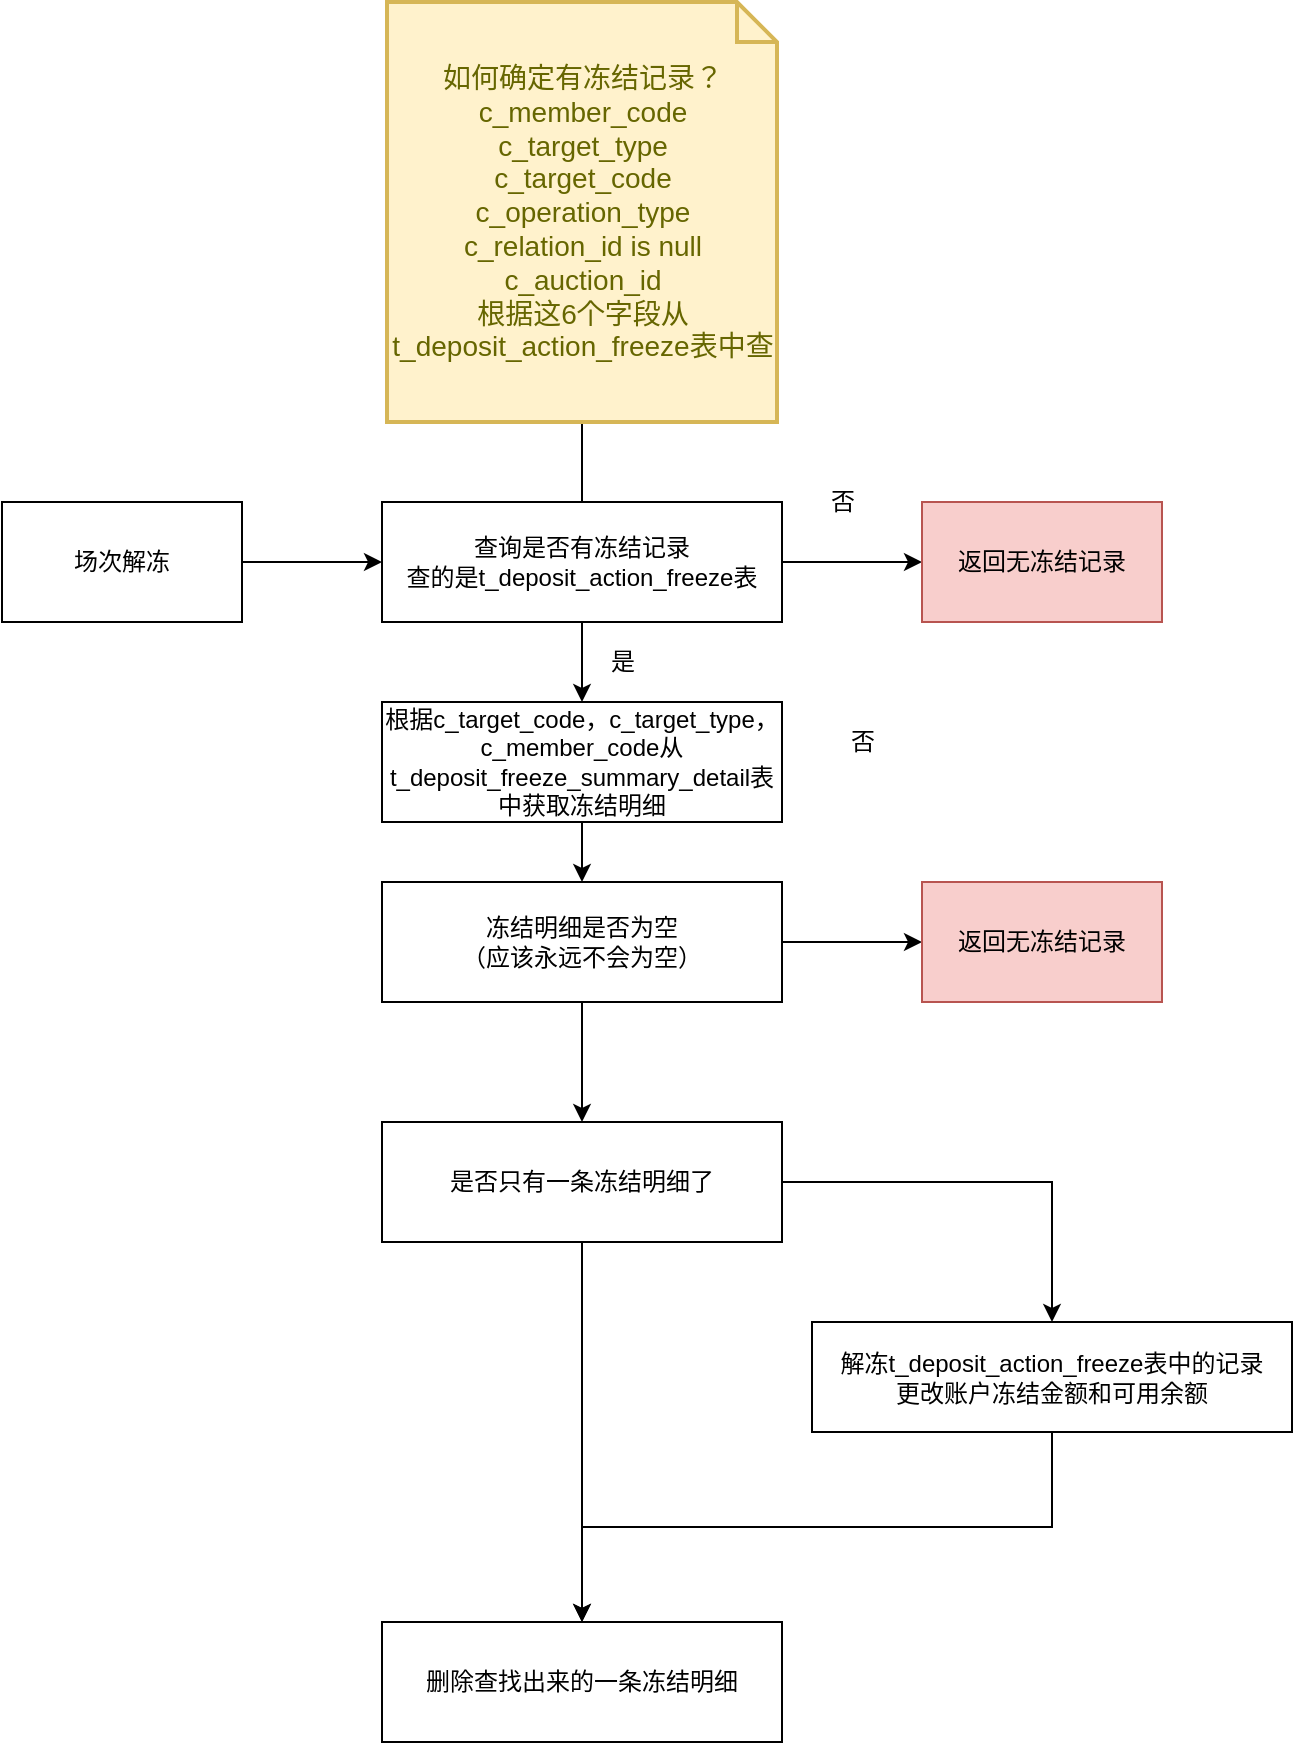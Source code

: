 <mxfile version="15.5.6" type="github">
  <diagram id="gBsn3VXn6Y7QZO9ZDrMK" name="Page-1">
    <mxGraphModel dx="1426" dy="1940" grid="1" gridSize="10" guides="1" tooltips="1" connect="1" arrows="1" fold="1" page="1" pageScale="1" pageWidth="827" pageHeight="1169" math="0" shadow="0">
      <root>
        <mxCell id="0" />
        <mxCell id="1" parent="0" />
        <mxCell id="9rnFfSIc-z7obeFBq_dU-28" style="edgeStyle=orthogonalEdgeStyle;rounded=0;orthogonalLoop=1;jettySize=auto;html=1;exitX=1;exitY=0.5;exitDx=0;exitDy=0;entryX=0;entryY=0.5;entryDx=0;entryDy=0;" edge="1" parent="1" source="9rnFfSIc-z7obeFBq_dU-1" target="9rnFfSIc-z7obeFBq_dU-2">
          <mxGeometry relative="1" as="geometry" />
        </mxCell>
        <mxCell id="9rnFfSIc-z7obeFBq_dU-1" value="场次解冻" style="rounded=0;whiteSpace=wrap;html=1;" vertex="1" parent="1">
          <mxGeometry x="60" y="110" width="120" height="60" as="geometry" />
        </mxCell>
        <mxCell id="9rnFfSIc-z7obeFBq_dU-5" style="edgeStyle=orthogonalEdgeStyle;rounded=0;orthogonalLoop=1;jettySize=auto;html=1;exitX=1;exitY=0.5;exitDx=0;exitDy=0;entryX=0;entryY=0.5;entryDx=0;entryDy=0;" edge="1" parent="1" source="9rnFfSIc-z7obeFBq_dU-2" target="9rnFfSIc-z7obeFBq_dU-4">
          <mxGeometry relative="1" as="geometry" />
        </mxCell>
        <mxCell id="9rnFfSIc-z7obeFBq_dU-16" style="edgeStyle=orthogonalEdgeStyle;rounded=0;orthogonalLoop=1;jettySize=auto;html=1;exitX=0.5;exitY=1;exitDx=0;exitDy=0;entryX=0.5;entryY=0;entryDx=0;entryDy=0;" edge="1" parent="1" source="9rnFfSIc-z7obeFBq_dU-2" target="9rnFfSIc-z7obeFBq_dU-15">
          <mxGeometry relative="1" as="geometry" />
        </mxCell>
        <mxCell id="9rnFfSIc-z7obeFBq_dU-29" style="edgeStyle=orthogonalEdgeStyle;rounded=0;orthogonalLoop=1;jettySize=auto;html=1;exitX=0.5;exitY=0;exitDx=0;exitDy=0;endArrow=none;endFill=0;" edge="1" parent="1" source="9rnFfSIc-z7obeFBq_dU-2" target="9rnFfSIc-z7obeFBq_dU-6">
          <mxGeometry relative="1" as="geometry" />
        </mxCell>
        <mxCell id="9rnFfSIc-z7obeFBq_dU-2" value="查询是否有冻结记录&lt;br&gt;查的是t_deposit_action_freeze表" style="rounded=0;whiteSpace=wrap;html=1;" vertex="1" parent="1">
          <mxGeometry x="250" y="110" width="200" height="60" as="geometry" />
        </mxCell>
        <mxCell id="9rnFfSIc-z7obeFBq_dU-4" value="返回无冻结记录" style="rounded=0;whiteSpace=wrap;html=1;fillColor=#f8cecc;strokeColor=#b85450;" vertex="1" parent="1">
          <mxGeometry x="520" y="110" width="120" height="60" as="geometry" />
        </mxCell>
        <mxCell id="9rnFfSIc-z7obeFBq_dU-6" value="如何确定有冻结记录？&lt;br&gt;&lt;div&gt;c_member_code&lt;/div&gt;&lt;div&gt;c_target_type&lt;/div&gt;&lt;div&gt;c_target_code&lt;/div&gt;&lt;div&gt;c_operation_type&lt;/div&gt;&lt;div&gt;c_relation_id is null&lt;/div&gt;&lt;div&gt;c_auction_id&lt;/div&gt;&lt;div&gt;根据这6个字段从t_deposit_action_freeze表中查&lt;/div&gt;" style="shape=note;strokeWidth=2;fontSize=14;size=20;whiteSpace=wrap;html=1;fillColor=#fff2cc;strokeColor=#d6b656;fontColor=#666600;" vertex="1" parent="1">
          <mxGeometry x="252.5" y="-140" width="195" height="210" as="geometry" />
        </mxCell>
        <mxCell id="9rnFfSIc-z7obeFBq_dU-12" style="edgeStyle=orthogonalEdgeStyle;rounded=0;orthogonalLoop=1;jettySize=auto;html=1;exitX=1;exitY=0.5;exitDx=0;exitDy=0;entryX=0;entryY=0.5;entryDx=0;entryDy=0;" edge="1" parent="1" source="9rnFfSIc-z7obeFBq_dU-7" target="9rnFfSIc-z7obeFBq_dU-11">
          <mxGeometry relative="1" as="geometry" />
        </mxCell>
        <mxCell id="9rnFfSIc-z7obeFBq_dU-21" style="edgeStyle=orthogonalEdgeStyle;rounded=0;orthogonalLoop=1;jettySize=auto;html=1;exitX=0.5;exitY=1;exitDx=0;exitDy=0;entryX=0.5;entryY=0;entryDx=0;entryDy=0;" edge="1" parent="1" source="9rnFfSIc-z7obeFBq_dU-7" target="9rnFfSIc-z7obeFBq_dU-20">
          <mxGeometry relative="1" as="geometry" />
        </mxCell>
        <mxCell id="9rnFfSIc-z7obeFBq_dU-7" value="冻结明细是否为空&lt;br&gt;（应该永远不会为空）" style="rounded=0;whiteSpace=wrap;html=1;" vertex="1" parent="1">
          <mxGeometry x="250" y="300" width="200" height="60" as="geometry" />
        </mxCell>
        <mxCell id="9rnFfSIc-z7obeFBq_dU-8" value="否" style="text;html=1;align=center;verticalAlign=middle;resizable=0;points=[];autosize=1;strokeColor=none;fillColor=none;" vertex="1" parent="1">
          <mxGeometry x="465" y="100" width="30" height="20" as="geometry" />
        </mxCell>
        <mxCell id="9rnFfSIc-z7obeFBq_dU-10" value="是" style="text;html=1;align=center;verticalAlign=middle;resizable=0;points=[];autosize=1;strokeColor=none;fillColor=none;" vertex="1" parent="1">
          <mxGeometry x="355" y="180" width="30" height="20" as="geometry" />
        </mxCell>
        <mxCell id="9rnFfSIc-z7obeFBq_dU-11" value="返回无冻结记录" style="rounded=0;whiteSpace=wrap;html=1;fillColor=#f8cecc;strokeColor=#b85450;" vertex="1" parent="1">
          <mxGeometry x="520" y="300" width="120" height="60" as="geometry" />
        </mxCell>
        <mxCell id="9rnFfSIc-z7obeFBq_dU-13" value="否" style="text;html=1;align=center;verticalAlign=middle;resizable=0;points=[];autosize=1;strokeColor=none;fillColor=none;" vertex="1" parent="1">
          <mxGeometry x="475" y="220" width="30" height="20" as="geometry" />
        </mxCell>
        <mxCell id="9rnFfSIc-z7obeFBq_dU-17" style="edgeStyle=orthogonalEdgeStyle;rounded=0;orthogonalLoop=1;jettySize=auto;html=1;exitX=0.5;exitY=1;exitDx=0;exitDy=0;entryX=0.5;entryY=0;entryDx=0;entryDy=0;" edge="1" parent="1" source="9rnFfSIc-z7obeFBq_dU-15" target="9rnFfSIc-z7obeFBq_dU-7">
          <mxGeometry relative="1" as="geometry" />
        </mxCell>
        <mxCell id="9rnFfSIc-z7obeFBq_dU-15" value="根据c_target_code，c_target_type，&lt;br&gt;c_member_code从t_deposit_freeze_summary_detail表中获取冻结明细" style="rounded=0;whiteSpace=wrap;html=1;" vertex="1" parent="1">
          <mxGeometry x="250" y="210" width="200" height="60" as="geometry" />
        </mxCell>
        <mxCell id="9rnFfSIc-z7obeFBq_dU-23" style="edgeStyle=orthogonalEdgeStyle;rounded=0;orthogonalLoop=1;jettySize=auto;html=1;exitX=1;exitY=0.5;exitDx=0;exitDy=0;entryX=0.5;entryY=0;entryDx=0;entryDy=0;" edge="1" parent="1" source="9rnFfSIc-z7obeFBq_dU-20" target="9rnFfSIc-z7obeFBq_dU-24">
          <mxGeometry relative="1" as="geometry">
            <mxPoint x="490" y="450" as="targetPoint" />
          </mxGeometry>
        </mxCell>
        <mxCell id="9rnFfSIc-z7obeFBq_dU-26" style="edgeStyle=orthogonalEdgeStyle;rounded=0;orthogonalLoop=1;jettySize=auto;html=1;exitX=0.5;exitY=1;exitDx=0;exitDy=0;entryX=0.5;entryY=0;entryDx=0;entryDy=0;" edge="1" parent="1" source="9rnFfSIc-z7obeFBq_dU-20" target="9rnFfSIc-z7obeFBq_dU-22">
          <mxGeometry relative="1" as="geometry" />
        </mxCell>
        <mxCell id="9rnFfSIc-z7obeFBq_dU-20" value="是否只有一条冻结明细了" style="rounded=0;whiteSpace=wrap;html=1;" vertex="1" parent="1">
          <mxGeometry x="250" y="420" width="200" height="60" as="geometry" />
        </mxCell>
        <mxCell id="9rnFfSIc-z7obeFBq_dU-22" value="删除查找出来的一条冻结明细" style="rounded=0;whiteSpace=wrap;html=1;" vertex="1" parent="1">
          <mxGeometry x="250" y="670" width="200" height="60" as="geometry" />
        </mxCell>
        <mxCell id="9rnFfSIc-z7obeFBq_dU-25" style="edgeStyle=orthogonalEdgeStyle;rounded=0;orthogonalLoop=1;jettySize=auto;html=1;exitX=0.5;exitY=1;exitDx=0;exitDy=0;entryX=0.5;entryY=0;entryDx=0;entryDy=0;" edge="1" parent="1" source="9rnFfSIc-z7obeFBq_dU-24" target="9rnFfSIc-z7obeFBq_dU-22">
          <mxGeometry relative="1" as="geometry" />
        </mxCell>
        <mxCell id="9rnFfSIc-z7obeFBq_dU-24" value="解冻t_deposit_action_freeze表中的记录&lt;br&gt;更改账户冻结金额和可用余额" style="rounded=0;whiteSpace=wrap;html=1;" vertex="1" parent="1">
          <mxGeometry x="465" y="520" width="240" height="55" as="geometry" />
        </mxCell>
      </root>
    </mxGraphModel>
  </diagram>
</mxfile>

